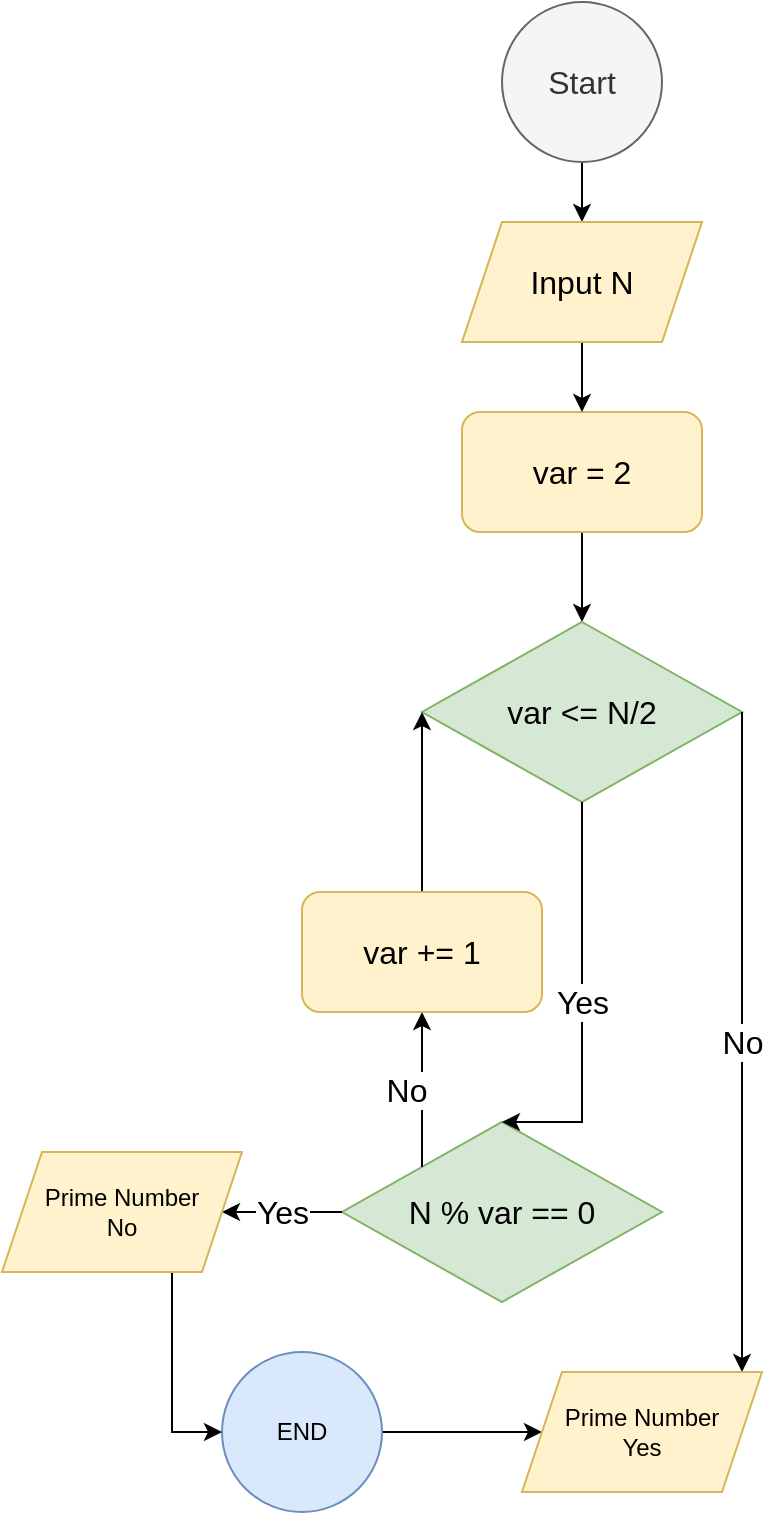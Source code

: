 <mxfile version="19.0.1" type="device"><diagram id="C5RBs43oDa-KdzZeNtuy" name="Page-1"><mxGraphModel dx="1355" dy="1918" grid="1" gridSize="10" guides="1" tooltips="1" connect="1" arrows="1" fold="1" page="1" pageScale="1" pageWidth="827" pageHeight="1169" background="#ffffff" math="0" shadow="0"><root><mxCell id="WIyWlLk6GJQsqaUBKTNV-0"/><mxCell id="WIyWlLk6GJQsqaUBKTNV-1" parent="WIyWlLk6GJQsqaUBKTNV-0"/><mxCell id="_ijr-BcT2QvfaAAX6-gg-39" style="edgeStyle=orthogonalEdgeStyle;rounded=0;orthogonalLoop=1;jettySize=auto;html=1;exitX=0.5;exitY=1;exitDx=0;exitDy=0;entryX=0.5;entryY=0;entryDx=0;entryDy=0;fontSize=16;endArrow=classic;endFill=1;" parent="WIyWlLk6GJQsqaUBKTNV-1" source="_ijr-BcT2QvfaAAX6-gg-0" target="_ijr-BcT2QvfaAAX6-gg-37" edge="1"><mxGeometry relative="1" as="geometry"/></mxCell><mxCell id="_ijr-BcT2QvfaAAX6-gg-0" value="&lt;font style=&quot;font-size: 16px;&quot;&gt;Start&lt;/font&gt;" style="ellipse;whiteSpace=wrap;html=1;aspect=fixed;fillColor=#f5f5f5;fontColor=#333333;strokeColor=#666666;" parent="WIyWlLk6GJQsqaUBKTNV-1" vertex="1"><mxGeometry x="380" y="-295" width="80" height="80" as="geometry"/></mxCell><mxCell id="93Cj-XSsKTl68JW0C3fm-2" style="edgeStyle=elbowEdgeStyle;rounded=0;orthogonalLoop=1;jettySize=auto;html=1;fontSize=12;" edge="1" parent="WIyWlLk6GJQsqaUBKTNV-1" source="_ijr-BcT2QvfaAAX6-gg-1" target="93Cj-XSsKTl68JW0C3fm-1"><mxGeometry relative="1" as="geometry"/></mxCell><mxCell id="_ijr-BcT2QvfaAAX6-gg-1" value="END" style="ellipse;whiteSpace=wrap;html=1;aspect=fixed;fillColor=#dae8fc;strokeColor=#6c8ebf;" parent="WIyWlLk6GJQsqaUBKTNV-1" vertex="1"><mxGeometry x="240" y="380" width="80" height="80" as="geometry"/></mxCell><mxCell id="_ijr-BcT2QvfaAAX6-gg-92" style="edgeStyle=orthogonalEdgeStyle;rounded=0;orthogonalLoop=1;jettySize=auto;html=1;entryX=0.5;entryY=0;entryDx=0;entryDy=0;fontSize=16;endArrow=classic;endFill=1;" parent="WIyWlLk6GJQsqaUBKTNV-1" source="_ijr-BcT2QvfaAAX6-gg-3" edge="1"><mxGeometry relative="1" as="geometry"><mxPoint x="420" y="15" as="targetPoint"/></mxGeometry></mxCell><mxCell id="_ijr-BcT2QvfaAAX6-gg-3" value="var = 2" style="rounded=1;whiteSpace=wrap;html=1;fontSize=16;fillColor=#fff2cc;strokeColor=#d6b656;" parent="WIyWlLk6GJQsqaUBKTNV-1" vertex="1"><mxGeometry x="360" y="-90" width="120" height="60" as="geometry"/></mxCell><mxCell id="_ijr-BcT2QvfaAAX6-gg-93" style="edgeStyle=orthogonalEdgeStyle;rounded=0;orthogonalLoop=1;jettySize=auto;html=1;fontSize=16;endArrow=classic;endFill=1;entryX=0.5;entryY=0;entryDx=0;entryDy=0;" parent="WIyWlLk6GJQsqaUBKTNV-1" source="_ijr-BcT2QvfaAAX6-gg-37" target="_ijr-BcT2QvfaAAX6-gg-3" edge="1"><mxGeometry relative="1" as="geometry"><mxPoint x="425" y="-95" as="targetPoint"/></mxGeometry></mxCell><mxCell id="_ijr-BcT2QvfaAAX6-gg-37" value="Input N" style="shape=parallelogram;perimeter=parallelogramPerimeter;whiteSpace=wrap;html=1;fixedSize=1;fontSize=16;fillColor=#fff2cc;strokeColor=#d6b656;" parent="WIyWlLk6GJQsqaUBKTNV-1" vertex="1"><mxGeometry x="360" y="-185" width="120" height="60" as="geometry"/></mxCell><mxCell id="_ijr-BcT2QvfaAAX6-gg-83" value="var &amp;lt;= N/2" style="rhombus;whiteSpace=wrap;html=1;fontSize=16;fillColor=#d5e8d4;strokeColor=#82b366;" parent="WIyWlLk6GJQsqaUBKTNV-1" vertex="1"><mxGeometry x="340" y="15" width="160" height="90" as="geometry"/></mxCell><mxCell id="_ijr-BcT2QvfaAAX6-gg-86" value="N % var == 0" style="rhombus;whiteSpace=wrap;html=1;fontSize=16;fillColor=#d5e8d4;strokeColor=#82b366;" parent="WIyWlLk6GJQsqaUBKTNV-1" vertex="1"><mxGeometry x="300" y="265" width="160" height="90" as="geometry"/></mxCell><mxCell id="_ijr-BcT2QvfaAAX6-gg-87" value="Yes" style="endArrow=classic;html=1;rounded=0;fontSize=16;exitX=0.5;exitY=1;exitDx=0;exitDy=0;entryX=0.5;entryY=0;entryDx=0;entryDy=0;edgeStyle=orthogonalEdgeStyle;" parent="WIyWlLk6GJQsqaUBKTNV-1" source="_ijr-BcT2QvfaAAX6-gg-83" target="_ijr-BcT2QvfaAAX6-gg-86" edge="1"><mxGeometry relative="1" as="geometry"><mxPoint x="114.5" y="250" as="sourcePoint"/><mxPoint x="420" y="130" as="targetPoint"/><Array as="points"><mxPoint x="420" y="265"/></Array></mxGeometry></mxCell><mxCell id="_ijr-BcT2QvfaAAX6-gg-88" value="Yes" style="endArrow=classic;html=1;rounded=0;fontSize=16;exitX=0;exitY=0.5;exitDx=0;exitDy=0;entryX=1;entryY=0.5;entryDx=0;entryDy=0;" parent="WIyWlLk6GJQsqaUBKTNV-1" source="_ijr-BcT2QvfaAAX6-gg-86" edge="1" target="93Cj-XSsKTl68JW0C3fm-0"><mxGeometry relative="1" as="geometry"><mxPoint x="430" y="115" as="sourcePoint"/><mxPoint x="170" y="310" as="targetPoint"/></mxGeometry></mxCell><mxCell id="_ijr-BcT2QvfaAAX6-gg-89" value="No" style="endArrow=classic;html=1;rounded=0;fontSize=16;exitX=0;exitY=0;exitDx=0;exitDy=0;entryX=0.5;entryY=1;entryDx=0;entryDy=0;edgeStyle=orthogonalEdgeStyle;" parent="WIyWlLk6GJQsqaUBKTNV-1" source="_ijr-BcT2QvfaAAX6-gg-86" target="_ijr-BcT2QvfaAAX6-gg-90" edge="1"><mxGeometry x="0.007" y="8" relative="1" as="geometry"><mxPoint x="378.96" y="90.97" as="sourcePoint"/><mxPoint x="520" y="-40" as="targetPoint"/><mxPoint as="offset"/></mxGeometry></mxCell><mxCell id="_ijr-BcT2QvfaAAX6-gg-95" style="rounded=0;orthogonalLoop=1;jettySize=auto;html=1;fontSize=16;endArrow=classic;endFill=1;entryX=0;entryY=0.5;entryDx=0;entryDy=0;" parent="WIyWlLk6GJQsqaUBKTNV-1" source="_ijr-BcT2QvfaAAX6-gg-90" target="_ijr-BcT2QvfaAAX6-gg-83" edge="1"><mxGeometry relative="1" as="geometry"><mxPoint x="330" y="80" as="targetPoint"/></mxGeometry></mxCell><mxCell id="_ijr-BcT2QvfaAAX6-gg-90" value="var += 1" style="rounded=1;whiteSpace=wrap;html=1;fontSize=16;fillColor=#fff2cc;strokeColor=#d6b656;" parent="WIyWlLk6GJQsqaUBKTNV-1" vertex="1"><mxGeometry x="280" y="150" width="120" height="60" as="geometry"/></mxCell><mxCell id="_ijr-BcT2QvfaAAX6-gg-98" value="No" style="endArrow=classic;html=1;rounded=0;fontSize=16;exitX=1;exitY=0.5;exitDx=0;exitDy=0;edgeStyle=elbowEdgeStyle;" parent="WIyWlLk6GJQsqaUBKTNV-1" source="_ijr-BcT2QvfaAAX6-gg-83" target="93Cj-XSsKTl68JW0C3fm-1" edge="1"><mxGeometry relative="1" as="geometry"><mxPoint x="560" y="380" as="sourcePoint"/><mxPoint x="380" y="390" as="targetPoint"/><Array as="points"><mxPoint x="500" y="230"/></Array></mxGeometry></mxCell><mxCell id="93Cj-XSsKTl68JW0C3fm-3" style="edgeStyle=elbowEdgeStyle;rounded=0;orthogonalLoop=1;jettySize=auto;html=1;exitX=0.5;exitY=1;exitDx=0;exitDy=0;entryX=0;entryY=0.5;entryDx=0;entryDy=0;fontSize=12;" edge="1" parent="WIyWlLk6GJQsqaUBKTNV-1" source="93Cj-XSsKTl68JW0C3fm-0" target="_ijr-BcT2QvfaAAX6-gg-1"><mxGeometry relative="1" as="geometry"/></mxCell><mxCell id="93Cj-XSsKTl68JW0C3fm-0" value="&lt;div style=&quot;font-size: 12px;&quot;&gt;&lt;font style=&quot;font-size: 12px;&quot;&gt;Prime Number &lt;br&gt;&lt;/font&gt;&lt;/div&gt;&lt;div style=&quot;font-size: 12px;&quot;&gt;&lt;font style=&quot;font-size: 12px;&quot;&gt;No&lt;br&gt;&lt;/font&gt;&lt;/div&gt;" style="shape=parallelogram;perimeter=parallelogramPerimeter;whiteSpace=wrap;html=1;fixedSize=1;fontSize=16;fillColor=#fff2cc;strokeColor=#d6b656;" vertex="1" parent="WIyWlLk6GJQsqaUBKTNV-1"><mxGeometry x="130" y="280" width="120" height="60" as="geometry"/></mxCell><mxCell id="93Cj-XSsKTl68JW0C3fm-1" value="&lt;div style=&quot;font-size: 12px;&quot;&gt;&lt;font style=&quot;font-size: 12px;&quot;&gt;Prime Number &lt;br&gt;&lt;/font&gt;&lt;/div&gt;&lt;div style=&quot;font-size: 12px;&quot;&gt;&lt;font style=&quot;font-size: 12px;&quot;&gt;Yes&lt;br&gt;&lt;/font&gt;&lt;/div&gt;" style="shape=parallelogram;perimeter=parallelogramPerimeter;whiteSpace=wrap;html=1;fixedSize=1;fontSize=16;fillColor=#fff2cc;strokeColor=#d6b656;" vertex="1" parent="WIyWlLk6GJQsqaUBKTNV-1"><mxGeometry x="390" y="390" width="120" height="60" as="geometry"/></mxCell></root></mxGraphModel></diagram></mxfile>